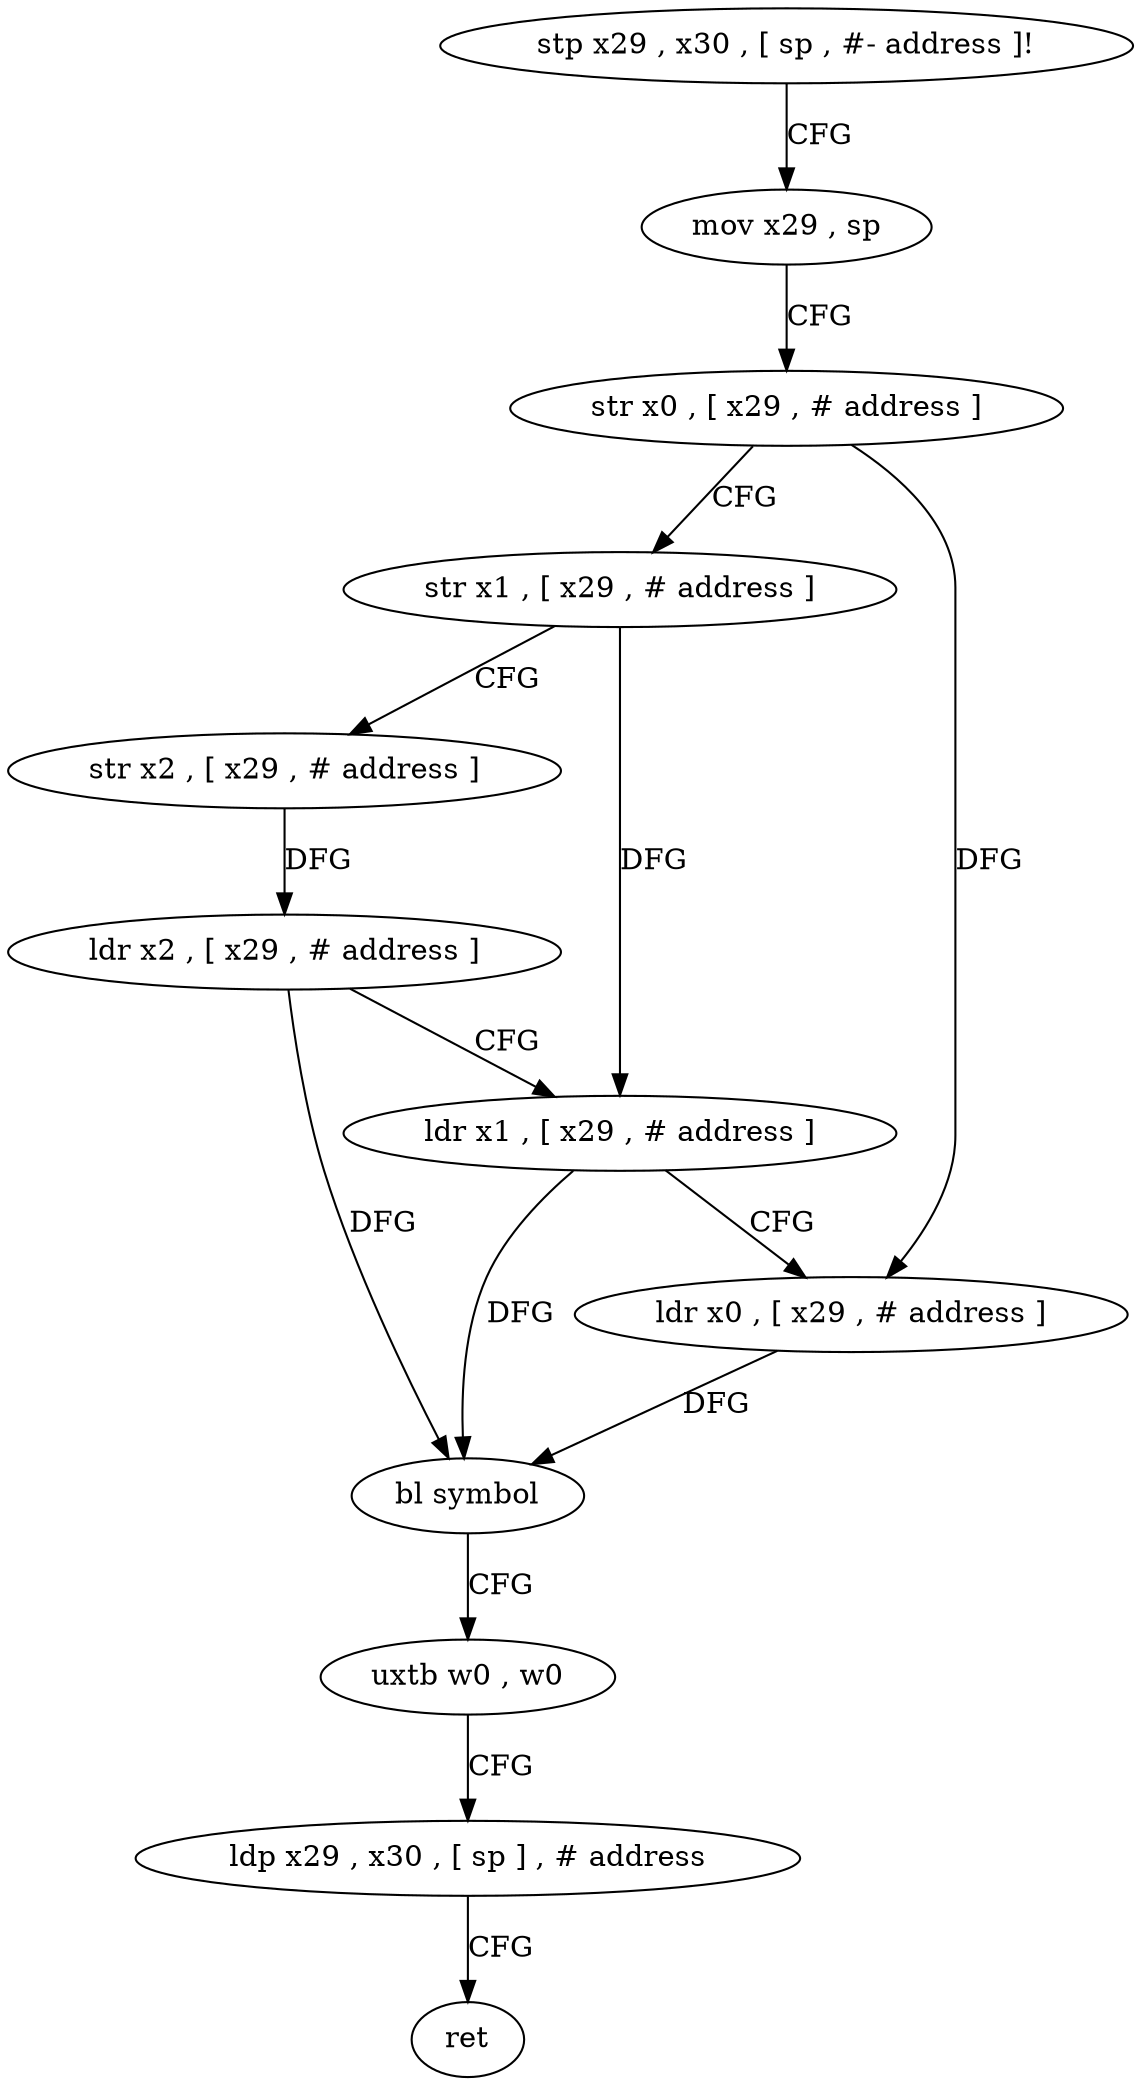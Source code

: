 digraph "func" {
"4218852" [label = "stp x29 , x30 , [ sp , #- address ]!" ]
"4218856" [label = "mov x29 , sp" ]
"4218860" [label = "str x0 , [ x29 , # address ]" ]
"4218864" [label = "str x1 , [ x29 , # address ]" ]
"4218868" [label = "str x2 , [ x29 , # address ]" ]
"4218872" [label = "ldr x2 , [ x29 , # address ]" ]
"4218876" [label = "ldr x1 , [ x29 , # address ]" ]
"4218880" [label = "ldr x0 , [ x29 , # address ]" ]
"4218884" [label = "bl symbol" ]
"4218888" [label = "uxtb w0 , w0" ]
"4218892" [label = "ldp x29 , x30 , [ sp ] , # address" ]
"4218896" [label = "ret" ]
"4218852" -> "4218856" [ label = "CFG" ]
"4218856" -> "4218860" [ label = "CFG" ]
"4218860" -> "4218864" [ label = "CFG" ]
"4218860" -> "4218880" [ label = "DFG" ]
"4218864" -> "4218868" [ label = "CFG" ]
"4218864" -> "4218876" [ label = "DFG" ]
"4218868" -> "4218872" [ label = "DFG" ]
"4218872" -> "4218876" [ label = "CFG" ]
"4218872" -> "4218884" [ label = "DFG" ]
"4218876" -> "4218880" [ label = "CFG" ]
"4218876" -> "4218884" [ label = "DFG" ]
"4218880" -> "4218884" [ label = "DFG" ]
"4218884" -> "4218888" [ label = "CFG" ]
"4218888" -> "4218892" [ label = "CFG" ]
"4218892" -> "4218896" [ label = "CFG" ]
}
